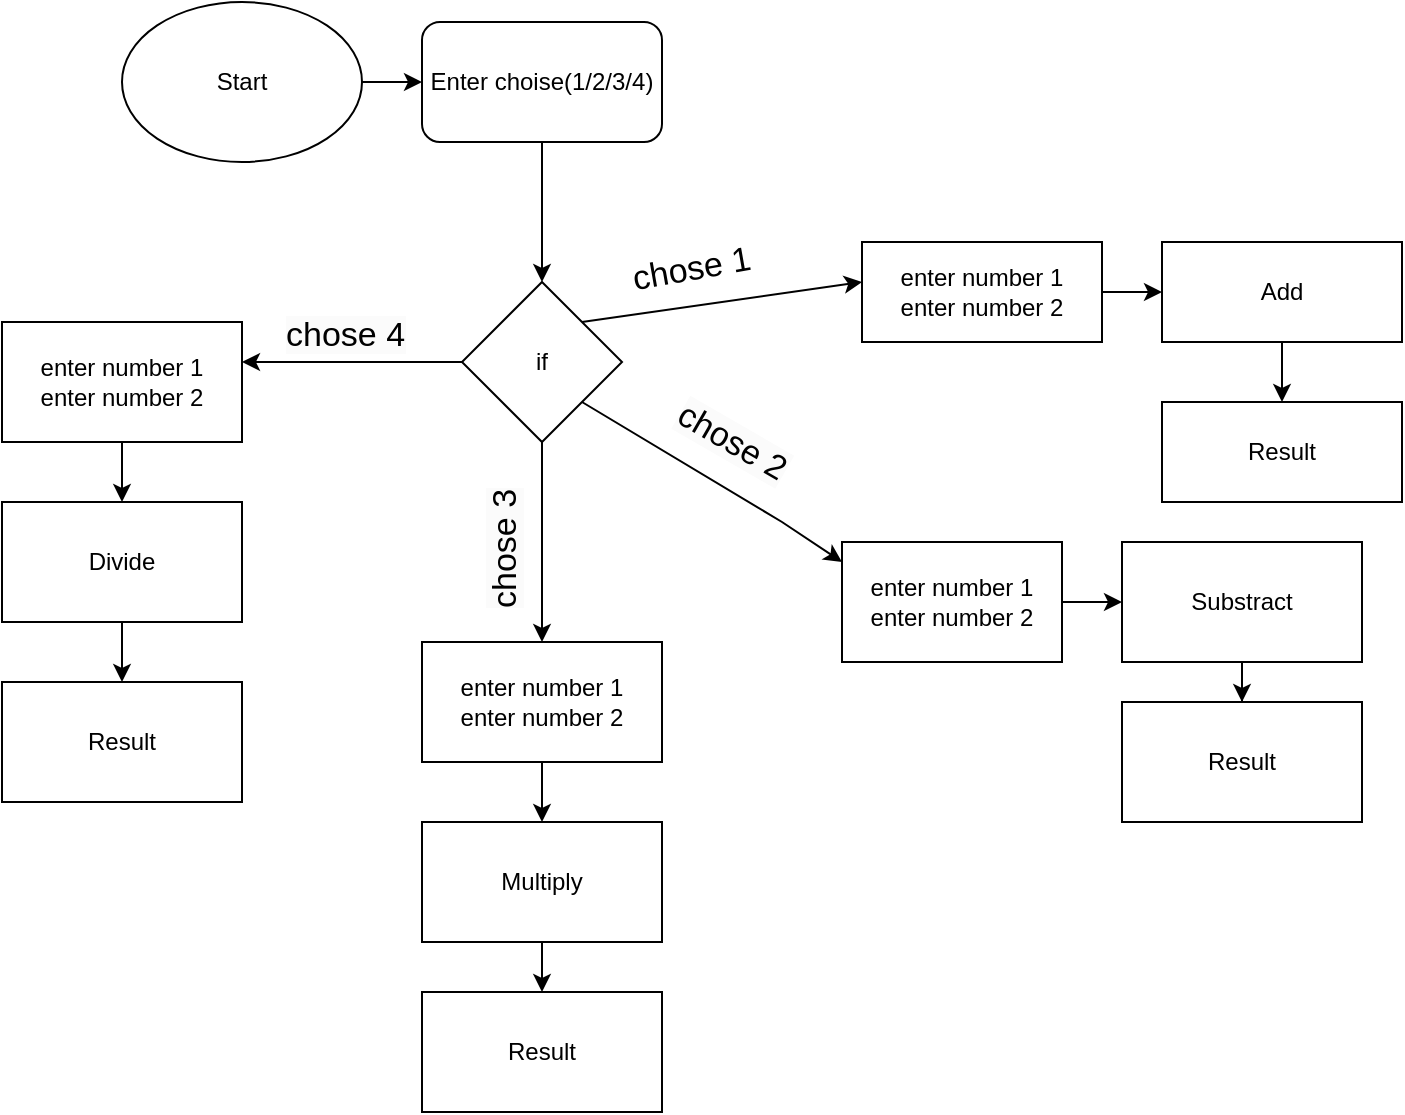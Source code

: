 <mxfile version="24.7.17">
  <diagram name="Страница — 1" id="Cg-aqZ9xHDv8WkQXUvDe">
    <mxGraphModel dx="1022" dy="555" grid="1" gridSize="10" guides="1" tooltips="1" connect="1" arrows="1" fold="1" page="1" pageScale="1" pageWidth="827" pageHeight="1169" math="0" shadow="0">
      <root>
        <mxCell id="0" />
        <mxCell id="1" parent="0" />
        <mxCell id="y8Zco-ke1Nq_ujvpeB8A-2" style="edgeStyle=orthogonalEdgeStyle;rounded=0;orthogonalLoop=1;jettySize=auto;html=1;" edge="1" parent="1" source="y8Zco-ke1Nq_ujvpeB8A-1" target="y8Zco-ke1Nq_ujvpeB8A-3">
          <mxGeometry relative="1" as="geometry">
            <mxPoint x="260" y="130" as="targetPoint" />
          </mxGeometry>
        </mxCell>
        <mxCell id="y8Zco-ke1Nq_ujvpeB8A-1" value="Start" style="ellipse;whiteSpace=wrap;html=1;" vertex="1" parent="1">
          <mxGeometry x="60" y="90" width="120" height="80" as="geometry" />
        </mxCell>
        <mxCell id="y8Zco-ke1Nq_ujvpeB8A-32" style="edgeStyle=orthogonalEdgeStyle;rounded=0;orthogonalLoop=1;jettySize=auto;html=1;exitX=0.5;exitY=1;exitDx=0;exitDy=0;" edge="1" parent="1" source="y8Zco-ke1Nq_ujvpeB8A-3" target="y8Zco-ke1Nq_ujvpeB8A-5">
          <mxGeometry relative="1" as="geometry">
            <Array as="points">
              <mxPoint x="270" y="160" />
            </Array>
          </mxGeometry>
        </mxCell>
        <mxCell id="y8Zco-ke1Nq_ujvpeB8A-3" value="Enter choise(1/2/3/4)" style="rounded=1;whiteSpace=wrap;html=1;" vertex="1" parent="1">
          <mxGeometry x="210" y="100" width="120" height="60" as="geometry" />
        </mxCell>
        <mxCell id="y8Zco-ke1Nq_ujvpeB8A-16" style="edgeStyle=orthogonalEdgeStyle;rounded=0;orthogonalLoop=1;jettySize=auto;html=1;" edge="1" parent="1" source="y8Zco-ke1Nq_ujvpeB8A-5">
          <mxGeometry relative="1" as="geometry">
            <mxPoint x="120" y="270" as="targetPoint" />
          </mxGeometry>
        </mxCell>
        <mxCell id="y8Zco-ke1Nq_ujvpeB8A-17" style="edgeStyle=orthogonalEdgeStyle;rounded=0;orthogonalLoop=1;jettySize=auto;html=1;entryX=0.5;entryY=0;entryDx=0;entryDy=0;" edge="1" parent="1" source="y8Zco-ke1Nq_ujvpeB8A-5" target="y8Zco-ke1Nq_ujvpeB8A-26">
          <mxGeometry relative="1" as="geometry">
            <mxPoint x="270" y="400" as="targetPoint" />
          </mxGeometry>
        </mxCell>
        <mxCell id="y8Zco-ke1Nq_ujvpeB8A-5" value="if" style="rhombus;whiteSpace=wrap;html=1;" vertex="1" parent="1">
          <mxGeometry x="230" y="230" width="80" height="80" as="geometry" />
        </mxCell>
        <mxCell id="y8Zco-ke1Nq_ujvpeB8A-10" value="" style="endArrow=classic;html=1;rounded=0;" edge="1" parent="1">
          <mxGeometry width="50" height="50" relative="1" as="geometry">
            <mxPoint x="290" y="250" as="sourcePoint" />
            <mxPoint x="430" y="230" as="targetPoint" />
            <Array as="points">
              <mxPoint x="290" y="250" />
            </Array>
          </mxGeometry>
        </mxCell>
        <mxCell id="y8Zco-ke1Nq_ujvpeB8A-14" value="" style="endArrow=classic;html=1;rounded=0;" edge="1" parent="1">
          <mxGeometry width="50" height="50" relative="1" as="geometry">
            <mxPoint x="290" y="290" as="sourcePoint" />
            <mxPoint x="420" y="370" as="targetPoint" />
            <Array as="points">
              <mxPoint x="290" y="290" />
              <mxPoint x="390" y="350" />
            </Array>
          </mxGeometry>
        </mxCell>
        <mxCell id="y8Zco-ke1Nq_ujvpeB8A-21" style="edgeStyle=orthogonalEdgeStyle;rounded=0;orthogonalLoop=1;jettySize=auto;html=1;entryX=0;entryY=0.5;entryDx=0;entryDy=0;" edge="1" parent="1" source="y8Zco-ke1Nq_ujvpeB8A-18" target="y8Zco-ke1Nq_ujvpeB8A-19">
          <mxGeometry relative="1" as="geometry" />
        </mxCell>
        <mxCell id="y8Zco-ke1Nq_ujvpeB8A-18" value="enter number 1&lt;div&gt;enter number 2&lt;/div&gt;" style="rounded=0;whiteSpace=wrap;html=1;" vertex="1" parent="1">
          <mxGeometry x="430" y="210" width="120" height="50" as="geometry" />
        </mxCell>
        <mxCell id="y8Zco-ke1Nq_ujvpeB8A-22" style="edgeStyle=orthogonalEdgeStyle;rounded=0;orthogonalLoop=1;jettySize=auto;html=1;" edge="1" parent="1" source="y8Zco-ke1Nq_ujvpeB8A-19" target="y8Zco-ke1Nq_ujvpeB8A-20">
          <mxGeometry relative="1" as="geometry" />
        </mxCell>
        <mxCell id="y8Zco-ke1Nq_ujvpeB8A-19" value="Add" style="rounded=0;whiteSpace=wrap;html=1;" vertex="1" parent="1">
          <mxGeometry x="580" y="210" width="120" height="50" as="geometry" />
        </mxCell>
        <mxCell id="y8Zco-ke1Nq_ujvpeB8A-20" value="Result" style="rounded=0;whiteSpace=wrap;html=1;" vertex="1" parent="1">
          <mxGeometry x="580" y="290" width="120" height="50" as="geometry" />
        </mxCell>
        <mxCell id="y8Zco-ke1Nq_ujvpeB8A-33" style="edgeStyle=orthogonalEdgeStyle;rounded=0;orthogonalLoop=1;jettySize=auto;html=1;entryX=0;entryY=0.5;entryDx=0;entryDy=0;" edge="1" parent="1" source="y8Zco-ke1Nq_ujvpeB8A-23" target="y8Zco-ke1Nq_ujvpeB8A-24">
          <mxGeometry relative="1" as="geometry" />
        </mxCell>
        <mxCell id="y8Zco-ke1Nq_ujvpeB8A-23" value="enter number 1&lt;div&gt;enter number 2&lt;/div&gt;" style="rounded=0;whiteSpace=wrap;html=1;" vertex="1" parent="1">
          <mxGeometry x="420" y="360" width="110" height="60" as="geometry" />
        </mxCell>
        <mxCell id="y8Zco-ke1Nq_ujvpeB8A-34" style="edgeStyle=orthogonalEdgeStyle;rounded=0;orthogonalLoop=1;jettySize=auto;html=1;" edge="1" parent="1" source="y8Zco-ke1Nq_ujvpeB8A-24" target="y8Zco-ke1Nq_ujvpeB8A-25">
          <mxGeometry relative="1" as="geometry" />
        </mxCell>
        <mxCell id="y8Zco-ke1Nq_ujvpeB8A-24" value="Substract" style="rounded=0;whiteSpace=wrap;html=1;" vertex="1" parent="1">
          <mxGeometry x="560" y="360" width="120" height="60" as="geometry" />
        </mxCell>
        <mxCell id="y8Zco-ke1Nq_ujvpeB8A-25" value="Result" style="rounded=0;whiteSpace=wrap;html=1;" vertex="1" parent="1">
          <mxGeometry x="560" y="440" width="120" height="60" as="geometry" />
        </mxCell>
        <mxCell id="y8Zco-ke1Nq_ujvpeB8A-35" style="edgeStyle=orthogonalEdgeStyle;rounded=0;orthogonalLoop=1;jettySize=auto;html=1;" edge="1" parent="1" source="y8Zco-ke1Nq_ujvpeB8A-26" target="y8Zco-ke1Nq_ujvpeB8A-27">
          <mxGeometry relative="1" as="geometry" />
        </mxCell>
        <mxCell id="y8Zco-ke1Nq_ujvpeB8A-26" value="enter number 1&lt;div&gt;enter number 2&lt;/div&gt;" style="rounded=0;whiteSpace=wrap;html=1;" vertex="1" parent="1">
          <mxGeometry x="210" y="410" width="120" height="60" as="geometry" />
        </mxCell>
        <mxCell id="y8Zco-ke1Nq_ujvpeB8A-36" style="edgeStyle=orthogonalEdgeStyle;rounded=0;orthogonalLoop=1;jettySize=auto;html=1;entryX=0.5;entryY=0;entryDx=0;entryDy=0;" edge="1" parent="1" source="y8Zco-ke1Nq_ujvpeB8A-27" target="y8Zco-ke1Nq_ujvpeB8A-28">
          <mxGeometry relative="1" as="geometry" />
        </mxCell>
        <mxCell id="y8Zco-ke1Nq_ujvpeB8A-27" value="Multiply" style="rounded=0;whiteSpace=wrap;html=1;" vertex="1" parent="1">
          <mxGeometry x="210" y="500" width="120" height="60" as="geometry" />
        </mxCell>
        <mxCell id="y8Zco-ke1Nq_ujvpeB8A-28" value="Result" style="rounded=0;whiteSpace=wrap;html=1;" vertex="1" parent="1">
          <mxGeometry x="210" y="585" width="120" height="60" as="geometry" />
        </mxCell>
        <mxCell id="y8Zco-ke1Nq_ujvpeB8A-37" style="edgeStyle=orthogonalEdgeStyle;rounded=0;orthogonalLoop=1;jettySize=auto;html=1;" edge="1" parent="1" source="y8Zco-ke1Nq_ujvpeB8A-29" target="y8Zco-ke1Nq_ujvpeB8A-30">
          <mxGeometry relative="1" as="geometry" />
        </mxCell>
        <mxCell id="y8Zco-ke1Nq_ujvpeB8A-29" value="enter number 1&lt;div&gt;enter number 2&lt;/div&gt;" style="rounded=0;whiteSpace=wrap;html=1;" vertex="1" parent="1">
          <mxGeometry y="250" width="120" height="60" as="geometry" />
        </mxCell>
        <mxCell id="y8Zco-ke1Nq_ujvpeB8A-38" style="edgeStyle=orthogonalEdgeStyle;rounded=0;orthogonalLoop=1;jettySize=auto;html=1;" edge="1" parent="1" source="y8Zco-ke1Nq_ujvpeB8A-30" target="y8Zco-ke1Nq_ujvpeB8A-31">
          <mxGeometry relative="1" as="geometry" />
        </mxCell>
        <mxCell id="y8Zco-ke1Nq_ujvpeB8A-30" value="Divide" style="rounded=0;whiteSpace=wrap;html=1;" vertex="1" parent="1">
          <mxGeometry y="340" width="120" height="60" as="geometry" />
        </mxCell>
        <mxCell id="y8Zco-ke1Nq_ujvpeB8A-31" value="Result" style="rounded=0;whiteSpace=wrap;html=1;" vertex="1" parent="1">
          <mxGeometry y="430" width="120" height="60" as="geometry" />
        </mxCell>
        <mxCell id="y8Zco-ke1Nq_ujvpeB8A-40" value="&lt;font style=&quot;font-size: 17px;&quot;&gt;chose 1&lt;/font&gt;" style="text;html=1;align=center;verticalAlign=middle;whiteSpace=wrap;rounded=0;rotation=-10;" vertex="1" parent="1">
          <mxGeometry x="309.92" y="209.13" width="70" height="30" as="geometry" />
        </mxCell>
        <mxCell id="y8Zco-ke1Nq_ujvpeB8A-41" value="&lt;span style=&quot;color: rgb(0, 0, 0); font-family: Helvetica; font-size: 17px; font-style: normal; font-variant-ligatures: normal; font-variant-caps: normal; font-weight: 400; letter-spacing: normal; orphans: 2; text-align: center; text-indent: 0px; text-transform: none; widows: 2; word-spacing: 0px; -webkit-text-stroke-width: 0px; white-space: normal; background-color: rgb(251, 251, 251); text-decoration-thickness: initial; text-decoration-style: initial; text-decoration-color: initial; display: inline !important; float: none;&quot;&gt;chose 2&lt;/span&gt;" style="text;whiteSpace=wrap;html=1;rotation=30;" vertex="1" parent="1">
          <mxGeometry x="330" y="300" width="90" height="40" as="geometry" />
        </mxCell>
        <mxCell id="y8Zco-ke1Nq_ujvpeB8A-43" value="&lt;span style=&quot;color: rgb(0, 0, 0); font-family: Helvetica; font-size: 17px; font-style: normal; font-variant-ligatures: normal; font-variant-caps: normal; font-weight: 400; letter-spacing: normal; orphans: 2; text-align: center; text-indent: 0px; text-transform: none; widows: 2; word-spacing: 0px; -webkit-text-stroke-width: 0px; white-space: normal; background-color: rgb(251, 251, 251); text-decoration-thickness: initial; text-decoration-style: initial; text-decoration-color: initial; display: inline !important; float: none;&quot;&gt;chose 3&lt;/span&gt;" style="text;whiteSpace=wrap;html=1;rotation=-90;" vertex="1" parent="1">
          <mxGeometry x="210" y="330" width="90" height="40" as="geometry" />
        </mxCell>
        <mxCell id="y8Zco-ke1Nq_ujvpeB8A-44" value="&lt;span style=&quot;color: rgb(0, 0, 0); font-family: Helvetica; font-size: 17px; font-style: normal; font-variant-ligatures: normal; font-variant-caps: normal; font-weight: 400; letter-spacing: normal; orphans: 2; text-align: center; text-indent: 0px; text-transform: none; widows: 2; word-spacing: 0px; -webkit-text-stroke-width: 0px; white-space: normal; background-color: rgb(251, 251, 251); text-decoration-thickness: initial; text-decoration-style: initial; text-decoration-color: initial; display: inline !important; float: none;&quot;&gt;chose 4&lt;/span&gt;" style="text;whiteSpace=wrap;html=1;" vertex="1" parent="1">
          <mxGeometry x="140" y="240" width="90" height="40" as="geometry" />
        </mxCell>
      </root>
    </mxGraphModel>
  </diagram>
</mxfile>
